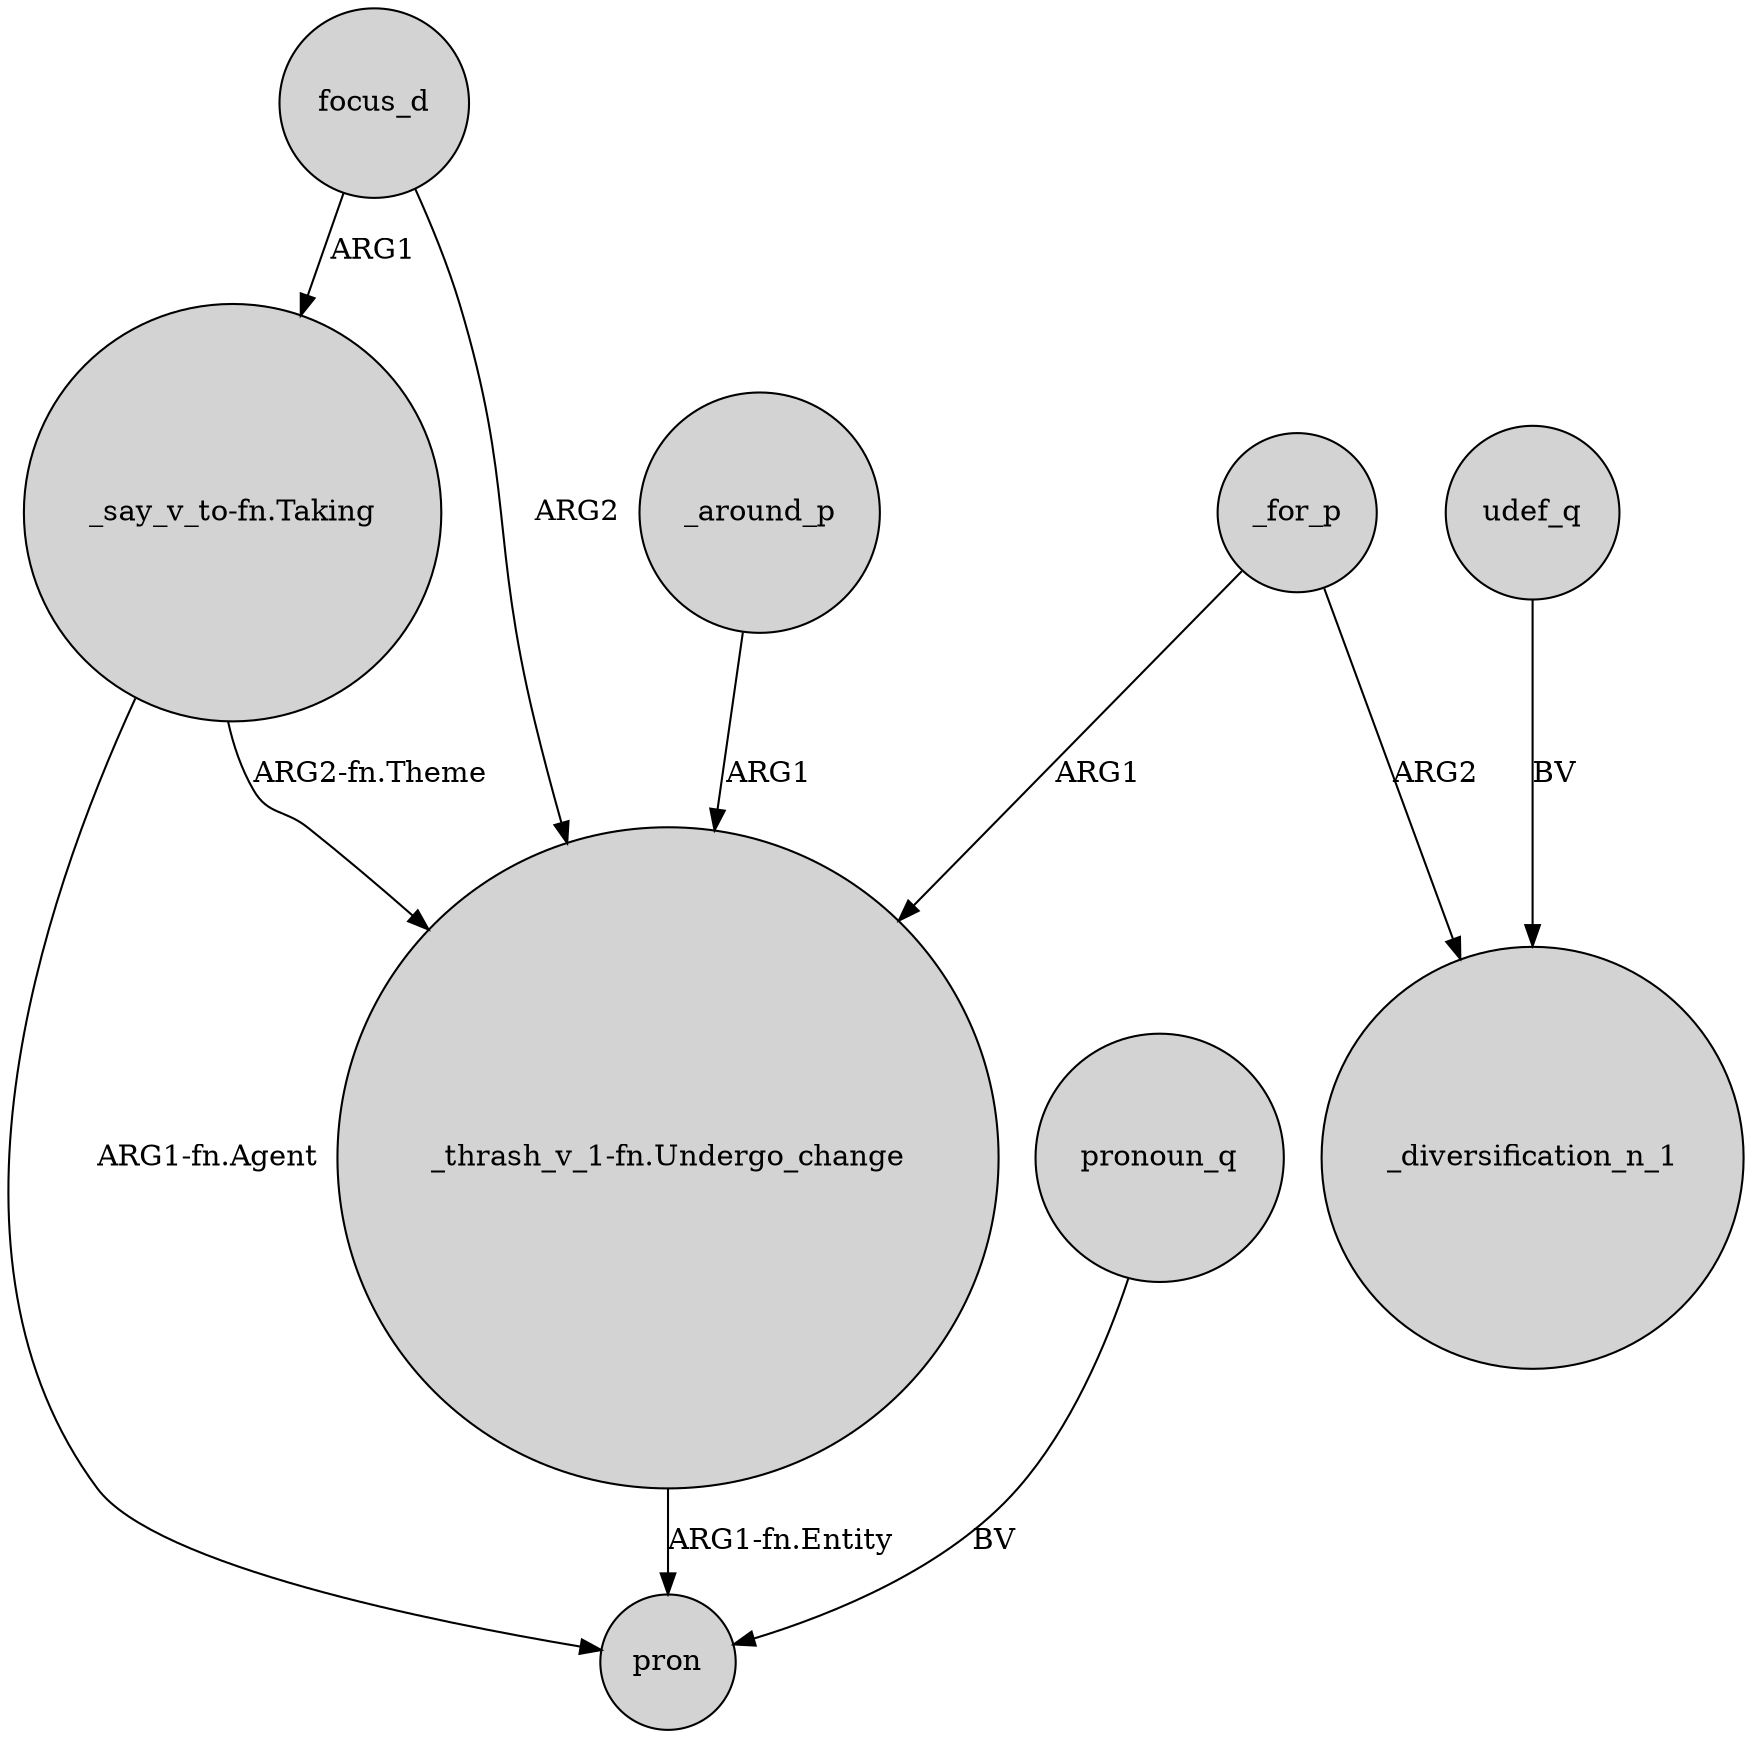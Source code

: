 digraph {
	node [shape=circle style=filled]
	focus_d -> "_thrash_v_1-fn.Undergo_change" [label=ARG2]
	focus_d -> "_say_v_to-fn.Taking" [label=ARG1]
	_for_p -> _diversification_n_1 [label=ARG2]
	"_thrash_v_1-fn.Undergo_change" -> pron [label="ARG1-fn.Entity"]
	"_say_v_to-fn.Taking" -> "_thrash_v_1-fn.Undergo_change" [label="ARG2-fn.Theme"]
	"_say_v_to-fn.Taking" -> pron [label="ARG1-fn.Agent"]
	udef_q -> _diversification_n_1 [label=BV]
	_around_p -> "_thrash_v_1-fn.Undergo_change" [label=ARG1]
	pronoun_q -> pron [label=BV]
	_for_p -> "_thrash_v_1-fn.Undergo_change" [label=ARG1]
}
